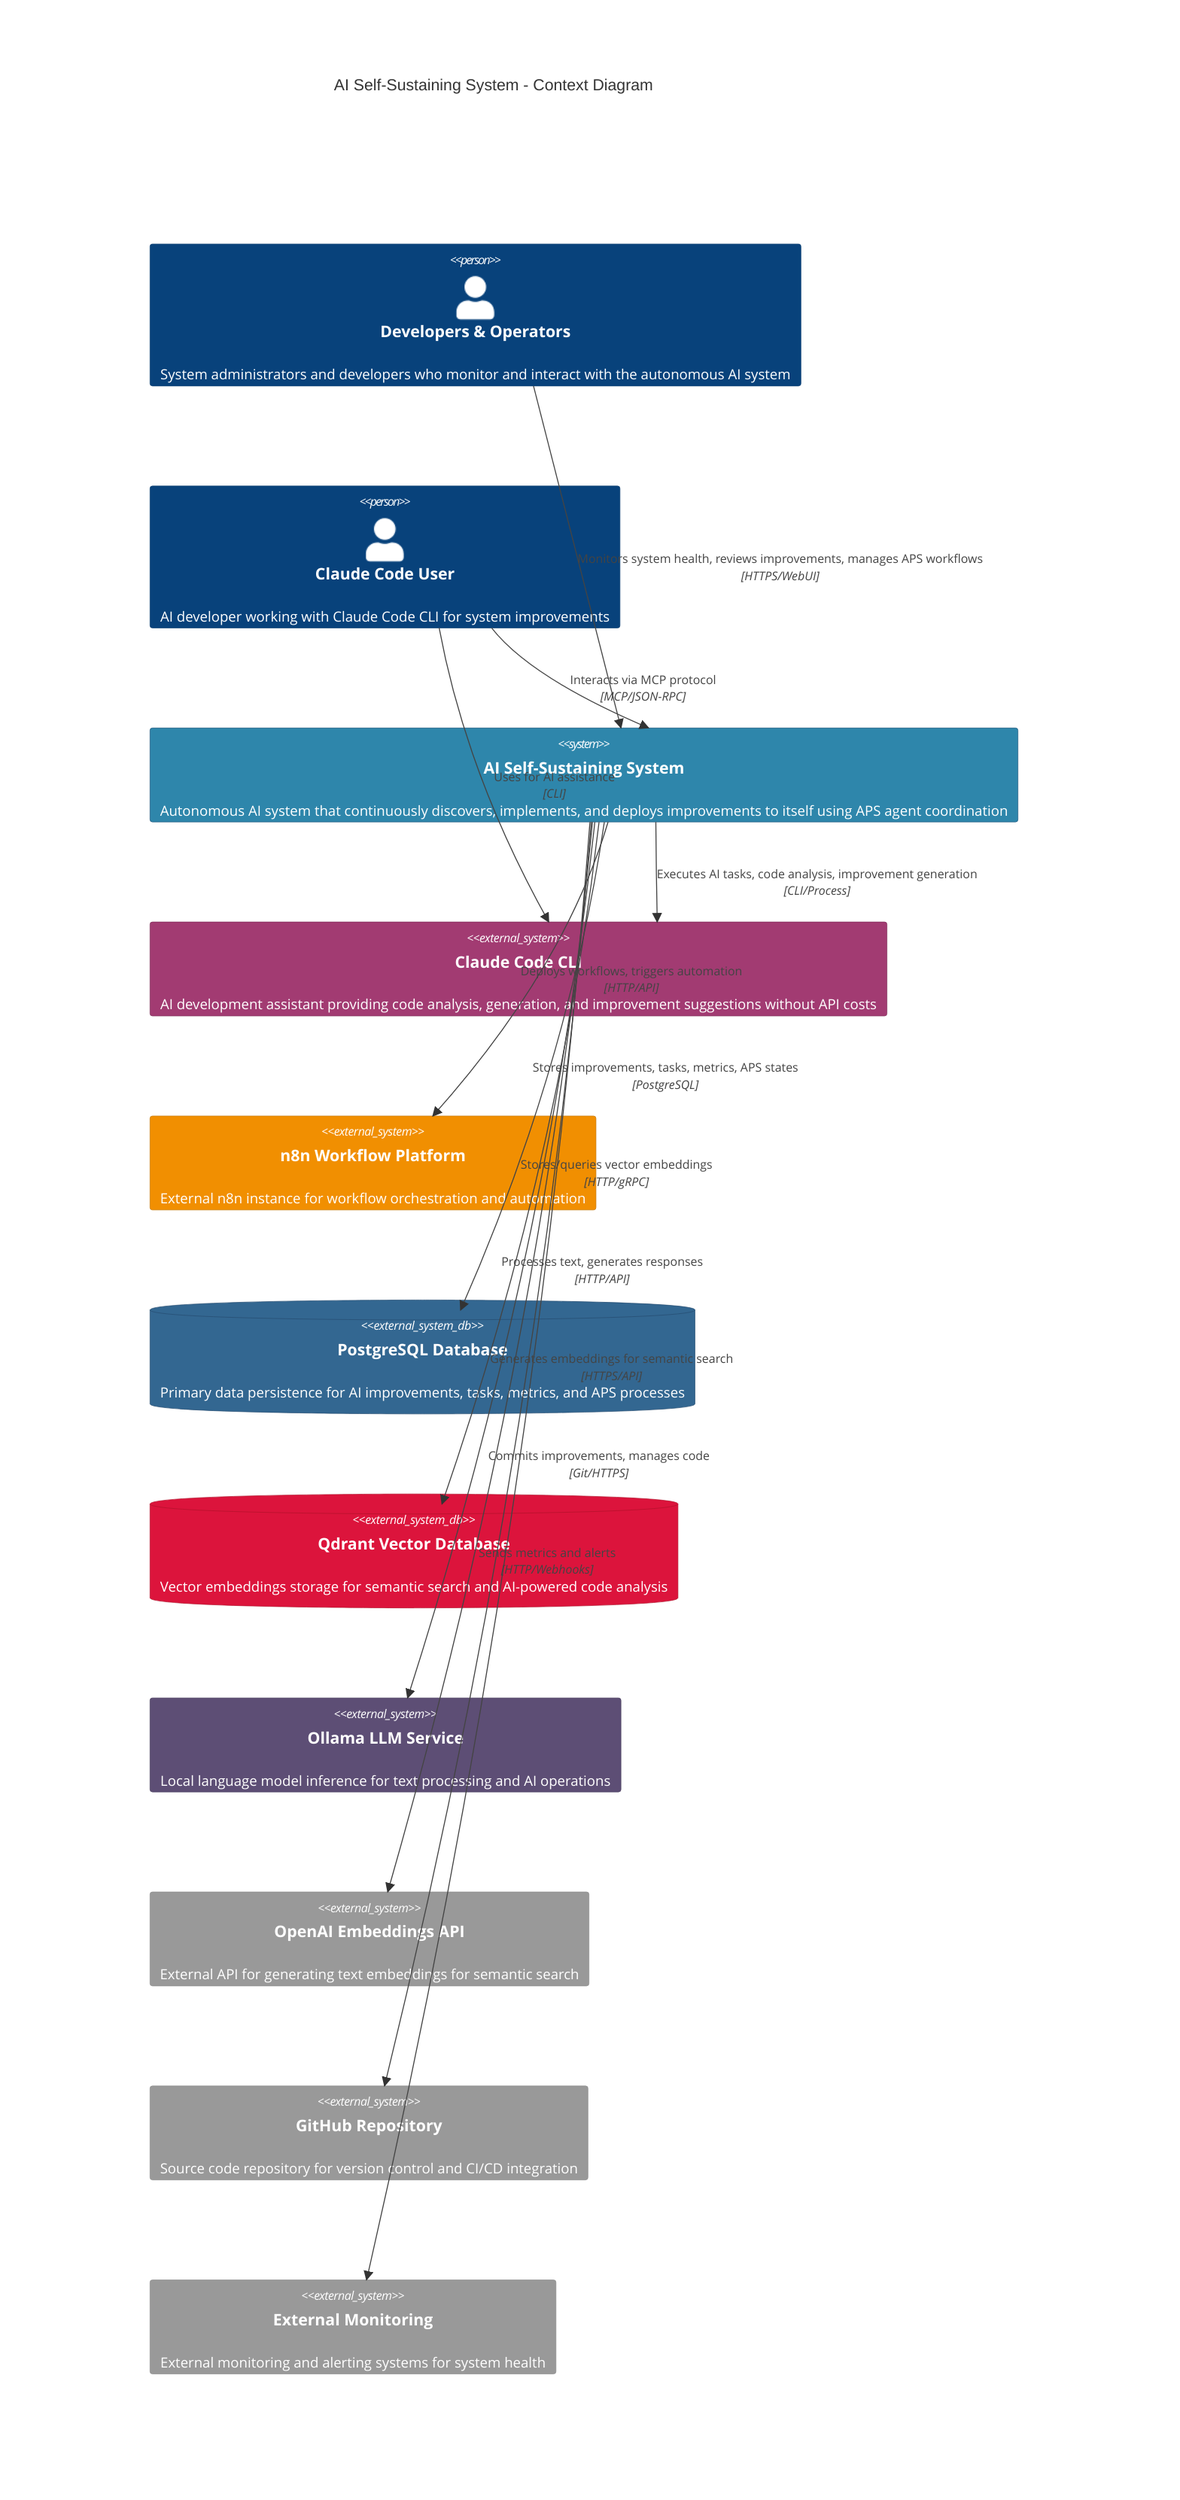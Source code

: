 C4Context
    title AI Self-Sustaining System - Context Diagram
    
    Person(developers, "Developers & Operators", "System administrators and developers who monitor and interact with the autonomous AI system")
    Person(claude_user, "Claude Code User", "AI developer working with Claude Code CLI for system improvements")
    
    System(ai_system, "AI Self-Sustaining System", "Autonomous AI system that continuously discovers, implements, and deploys improvements to itself using APS agent coordination")
    
    System_Ext(claude_cli, "Claude Code CLI", "AI development assistant providing code analysis, generation, and improvement suggestions without API costs")
    System_Ext(n8n_external, "n8n Workflow Platform", "External n8n instance for workflow orchestration and automation")
    SystemDb_Ext(postgres, "PostgreSQL Database", "Primary data persistence for AI improvements, tasks, metrics, and APS processes")
    SystemDb_Ext(qdrant, "Qdrant Vector Database", "Vector embeddings storage for semantic search and AI-powered code analysis")
    System_Ext(ollama, "Ollama LLM Service", "Local language model inference for text processing and AI operations")
    
    System_Ext(openai_api, "OpenAI Embeddings API", "External API for generating text embeddings for semantic search")
    System_Ext(github, "GitHub Repository", "Source code repository for version control and CI/CD integration")
    System_Ext(monitoring, "External Monitoring", "External monitoring and alerting systems for system health")
    
    Rel(developers, ai_system, "Monitors system health, reviews improvements, manages APS workflows", "HTTPS/WebUI")
    Rel(claude_user, ai_system, "Interacts via MCP protocol", "MCP/JSON-RPC")
    Rel(claude_user, claude_cli, "Uses for AI assistance", "CLI")
    
    Rel(ai_system, claude_cli, "Executes AI tasks, code analysis, improvement generation", "CLI/Process")
    Rel(ai_system, n8n_external, "Deploys workflows, triggers automation", "HTTP/API")
    Rel(ai_system, postgres, "Stores improvements, tasks, metrics, APS states", "PostgreSQL")
    Rel(ai_system, qdrant, "Stores/queries vector embeddings", "HTTP/gRPC")
    Rel(ai_system, ollama, "Processes text, generates responses", "HTTP/API")
    
    Rel(ai_system, openai_api, "Generates embeddings for semantic search", "HTTPS/API")
    Rel(ai_system, github, "Commits improvements, manages code", "Git/HTTPS")
    Rel(ai_system, monitoring, "Sends metrics and alerts", "HTTP/Webhooks")
    
    UpdateElementStyle(ai_system, $fontColor="white", $bgColor="#2E86AB", $borderColor="#1A5178")
    UpdateElementStyle(claude_cli, $fontColor="white", $bgColor="#A23B72", $borderColor="#7A2C56")
    UpdateElementStyle(n8n_external, $fontColor="white", $bgColor="#F18F01", $borderColor="#C1760A")
    UpdateElementStyle(postgres, $fontColor="white", $bgColor="#336791", $borderColor="#254B6F")
    UpdateElementStyle(qdrant, $fontColor="white", $bgColor="#DC143C", $borderColor="#B01129")
    UpdateElementStyle(ollama, $fontColor="white", $bgColor="#5D4E75", $borderColor="#453A5A")